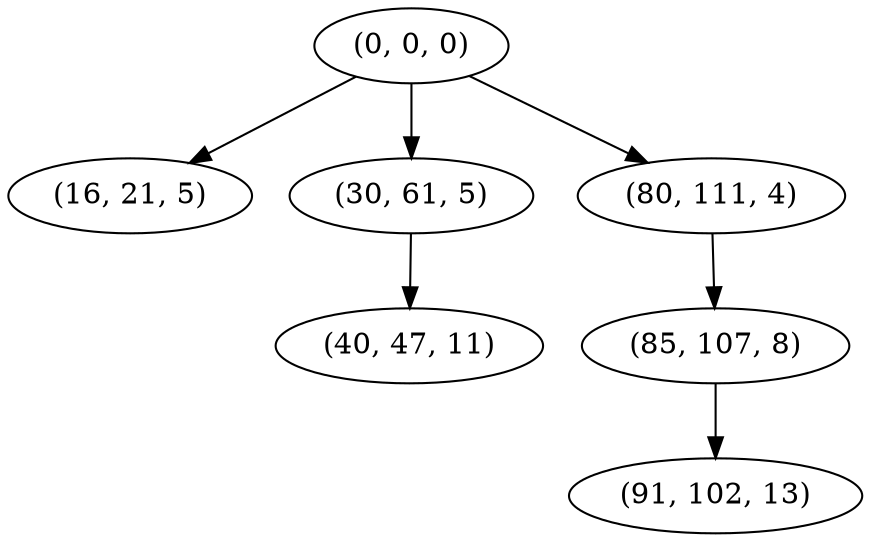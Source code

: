 digraph tree {
    "(0, 0, 0)";
    "(16, 21, 5)";
    "(30, 61, 5)";
    "(40, 47, 11)";
    "(80, 111, 4)";
    "(85, 107, 8)";
    "(91, 102, 13)";
    "(0, 0, 0)" -> "(16, 21, 5)";
    "(0, 0, 0)" -> "(30, 61, 5)";
    "(0, 0, 0)" -> "(80, 111, 4)";
    "(30, 61, 5)" -> "(40, 47, 11)";
    "(80, 111, 4)" -> "(85, 107, 8)";
    "(85, 107, 8)" -> "(91, 102, 13)";
}
